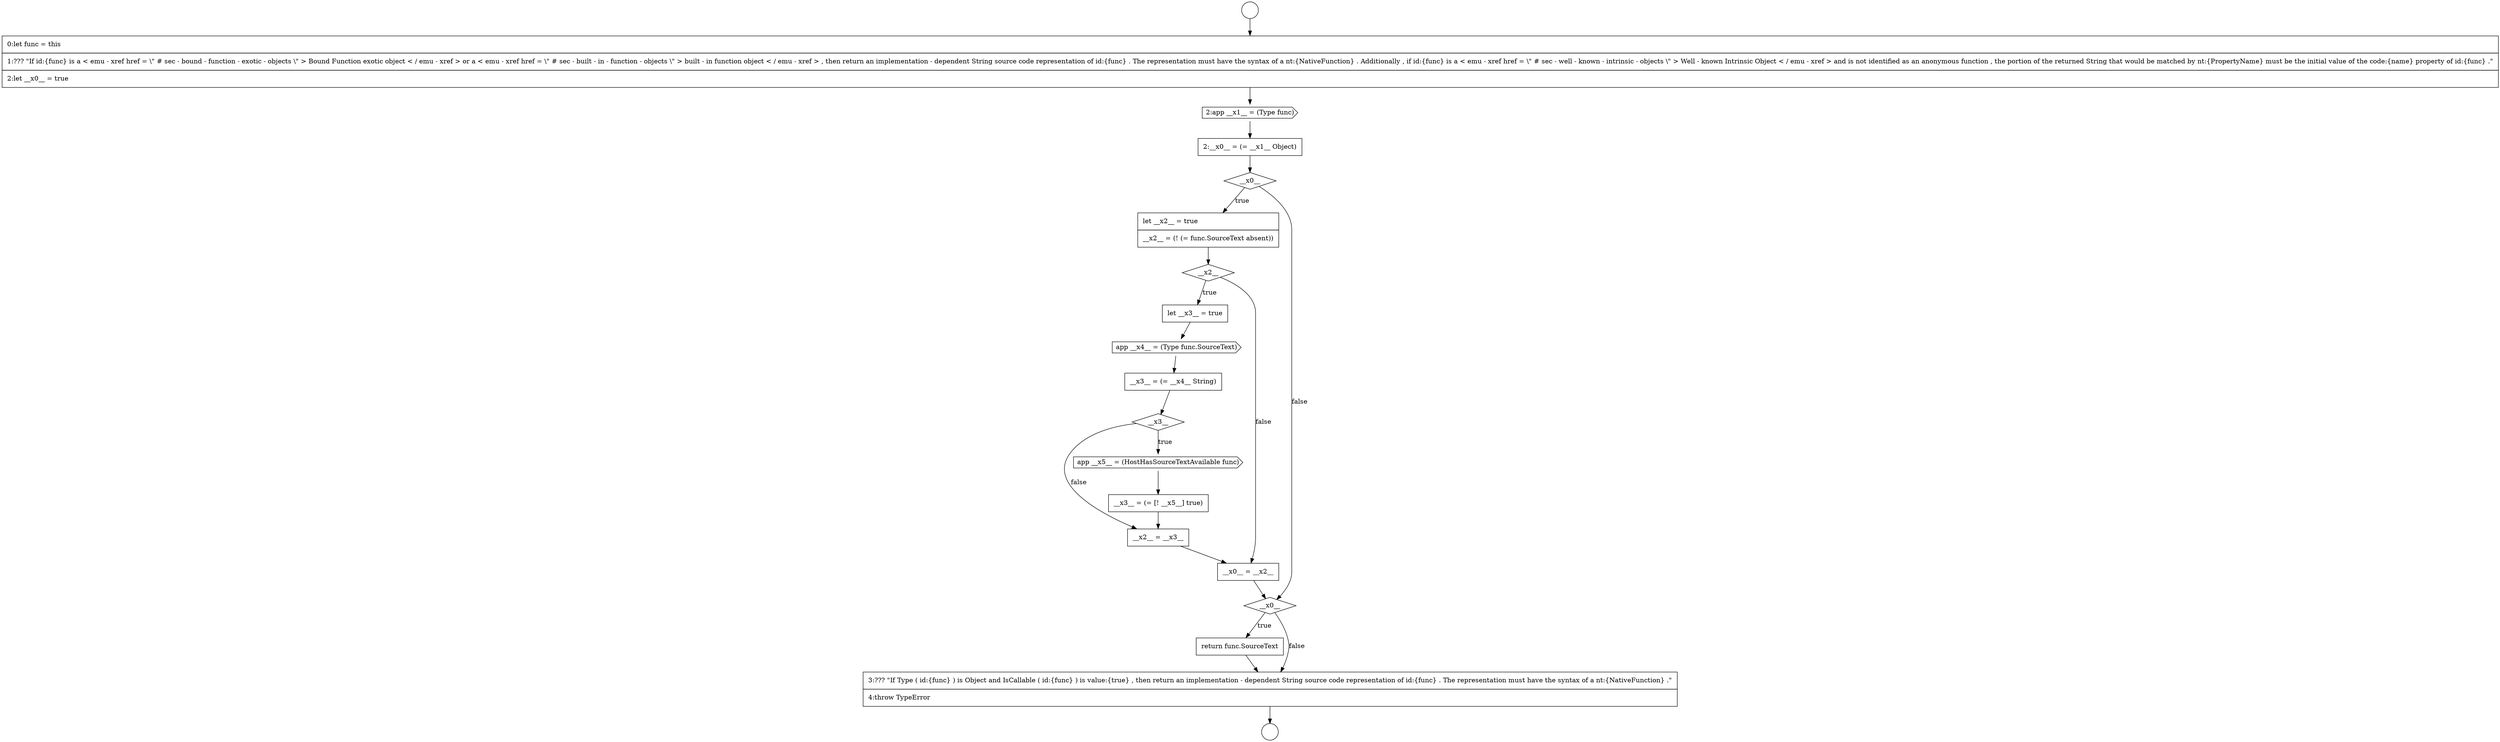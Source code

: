 digraph {
  node0 [shape=circle label=" " color="black" fillcolor="white" style=filled]
  node5 [shape=diamond, label=<<font color="black">__x0__</font>> color="black" fillcolor="white" style=filled]
  node10 [shape=none, margin=0, label=<<font color="black">
    <table border="0" cellborder="1" cellspacing="0" cellpadding="10">
      <tr><td align="left">__x3__ = (= __x4__ String)</td></tr>
    </table>
  </font>> color="black" fillcolor="white" style=filled]
  node14 [shape=none, margin=0, label=<<font color="black">
    <table border="0" cellborder="1" cellspacing="0" cellpadding="10">
      <tr><td align="left">__x2__ = __x3__</td></tr>
    </table>
  </font>> color="black" fillcolor="white" style=filled]
  node1 [shape=circle label=" " color="black" fillcolor="white" style=filled]
  node6 [shape=none, margin=0, label=<<font color="black">
    <table border="0" cellborder="1" cellspacing="0" cellpadding="10">
      <tr><td align="left">let __x2__ = true</td></tr>
      <tr><td align="left">__x2__ = (! (= func.SourceText absent))</td></tr>
    </table>
  </font>> color="black" fillcolor="white" style=filled]
  node9 [shape=cds, label=<<font color="black">app __x4__ = (Type func.SourceText)</font>> color="black" fillcolor="white" style=filled]
  node13 [shape=none, margin=0, label=<<font color="black">
    <table border="0" cellborder="1" cellspacing="0" cellpadding="10">
      <tr><td align="left">__x3__ = (= [! __x5__] true)</td></tr>
    </table>
  </font>> color="black" fillcolor="white" style=filled]
  node2 [shape=none, margin=0, label=<<font color="black">
    <table border="0" cellborder="1" cellspacing="0" cellpadding="10">
      <tr><td align="left">0:let func = this</td></tr>
      <tr><td align="left">1:??? &quot;If id:{func} is a &lt; emu - xref href = \&quot; # sec - bound - function - exotic - objects \&quot; &gt; Bound Function exotic object &lt; / emu - xref &gt; or a &lt; emu - xref href = \&quot; # sec - built - in - function - objects \&quot; &gt; built - in function object &lt; / emu - xref &gt; , then return an implementation - dependent String source code representation of id:{func} . The representation must have the syntax of a nt:{NativeFunction} . Additionally , if id:{func} is a &lt; emu - xref href = \&quot; # sec - well - known - intrinsic - objects \&quot; &gt; Well - known Intrinsic Object &lt; / emu - xref &gt; and is not identified as an anonymous function , the portion of the returned String that would be matched by nt:{PropertyName} must be the initial value of the code:{name} property of id:{func} .&quot;</td></tr>
      <tr><td align="left">2:let __x0__ = true</td></tr>
    </table>
  </font>> color="black" fillcolor="white" style=filled]
  node17 [shape=none, margin=0, label=<<font color="black">
    <table border="0" cellborder="1" cellspacing="0" cellpadding="10">
      <tr><td align="left">return func.SourceText</td></tr>
    </table>
  </font>> color="black" fillcolor="white" style=filled]
  node12 [shape=cds, label=<<font color="black">app __x5__ = (HostHasSourceTextAvailable func)</font>> color="black" fillcolor="white" style=filled]
  node7 [shape=diamond, label=<<font color="black">__x2__</font>> color="black" fillcolor="white" style=filled]
  node3 [shape=cds, label=<<font color="black">2:app __x1__ = (Type func)</font>> color="black" fillcolor="white" style=filled]
  node18 [shape=none, margin=0, label=<<font color="black">
    <table border="0" cellborder="1" cellspacing="0" cellpadding="10">
      <tr><td align="left">3:??? &quot;If Type ( id:{func} ) is Object and IsCallable ( id:{func} ) is value:{true} , then return an implementation - dependent String source code representation of id:{func} . The representation must have the syntax of a nt:{NativeFunction} .&quot;</td></tr>
      <tr><td align="left">4:throw TypeError</td></tr>
    </table>
  </font>> color="black" fillcolor="white" style=filled]
  node16 [shape=diamond, label=<<font color="black">__x0__</font>> color="black" fillcolor="white" style=filled]
  node11 [shape=diamond, label=<<font color="black">__x3__</font>> color="black" fillcolor="white" style=filled]
  node8 [shape=none, margin=0, label=<<font color="black">
    <table border="0" cellborder="1" cellspacing="0" cellpadding="10">
      <tr><td align="left">let __x3__ = true</td></tr>
    </table>
  </font>> color="black" fillcolor="white" style=filled]
  node4 [shape=none, margin=0, label=<<font color="black">
    <table border="0" cellborder="1" cellspacing="0" cellpadding="10">
      <tr><td align="left">2:__x0__ = (= __x1__ Object)</td></tr>
    </table>
  </font>> color="black" fillcolor="white" style=filled]
  node15 [shape=none, margin=0, label=<<font color="black">
    <table border="0" cellborder="1" cellspacing="0" cellpadding="10">
      <tr><td align="left">__x0__ = __x2__</td></tr>
    </table>
  </font>> color="black" fillcolor="white" style=filled]
  node3 -> node4 [ color="black"]
  node13 -> node14 [ color="black"]
  node0 -> node2 [ color="black"]
  node9 -> node10 [ color="black"]
  node14 -> node15 [ color="black"]
  node4 -> node5 [ color="black"]
  node8 -> node9 [ color="black"]
  node7 -> node8 [label=<<font color="black">true</font>> color="black"]
  node7 -> node15 [label=<<font color="black">false</font>> color="black"]
  node2 -> node3 [ color="black"]
  node15 -> node16 [ color="black"]
  node12 -> node13 [ color="black"]
  node11 -> node12 [label=<<font color="black">true</font>> color="black"]
  node11 -> node14 [label=<<font color="black">false</font>> color="black"]
  node5 -> node6 [label=<<font color="black">true</font>> color="black"]
  node5 -> node16 [label=<<font color="black">false</font>> color="black"]
  node6 -> node7 [ color="black"]
  node10 -> node11 [ color="black"]
  node16 -> node17 [label=<<font color="black">true</font>> color="black"]
  node16 -> node18 [label=<<font color="black">false</font>> color="black"]
  node18 -> node1 [ color="black"]
  node17 -> node18 [ color="black"]
}
